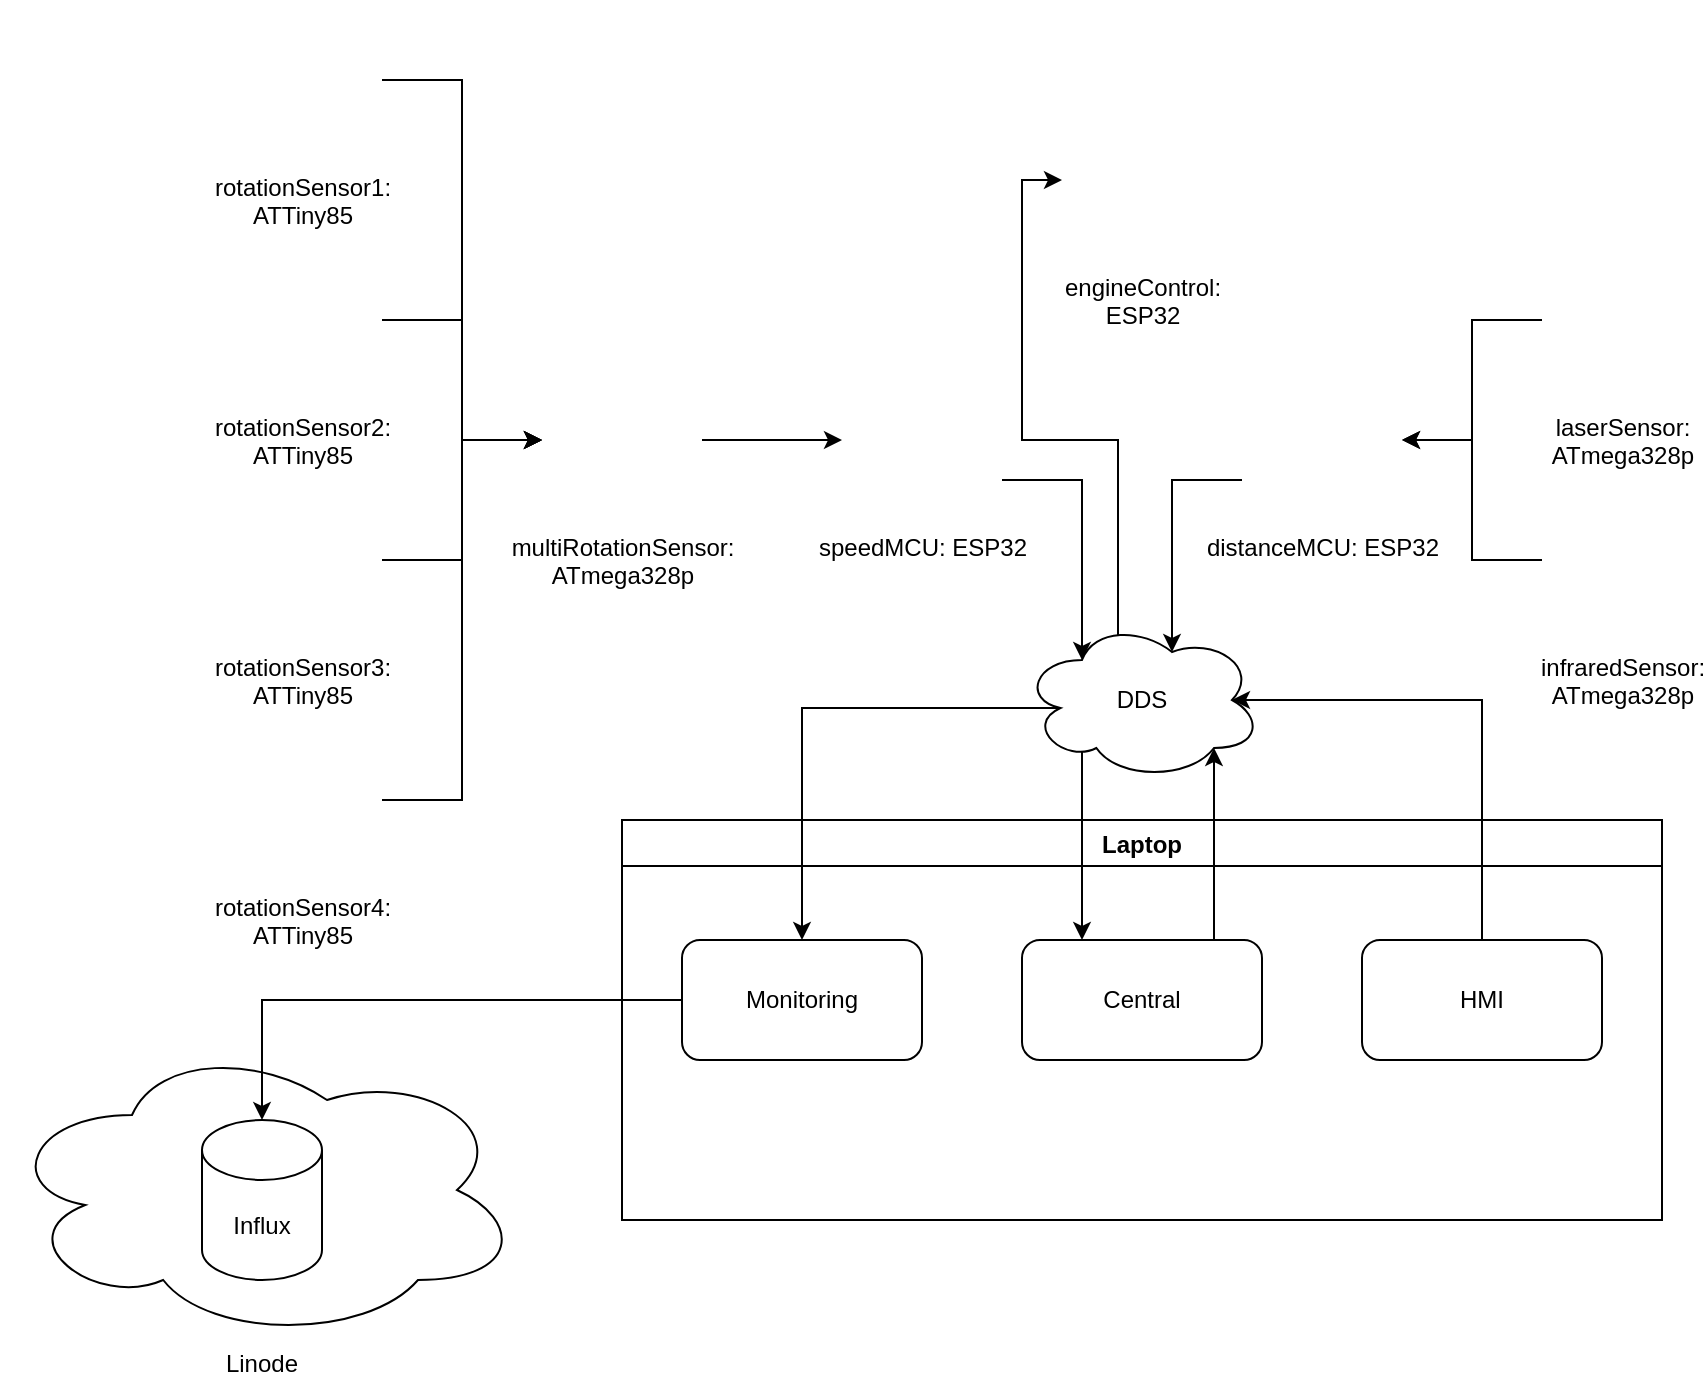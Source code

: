 <mxfile version="16.0.0" type="device"><diagram id="okCAmFdG7zX7GVxvOABF" name="Page-1"><mxGraphModel dx="2272" dy="769" grid="1" gridSize="10" guides="1" tooltips="1" connect="1" arrows="1" fold="1" page="1" pageScale="1" pageWidth="850" pageHeight="1100" math="0" shadow="0"><root><mxCell id="0"/><mxCell id="1" parent="0"/><mxCell id="b0fxDD5Wp60KtUPlowzU-28" value="&lt;br&gt;&lt;br&gt;&lt;br&gt;&lt;br&gt;&lt;br&gt;&lt;br&gt;&lt;br&gt;&lt;br&gt;&lt;br&gt;&lt;br&gt;&lt;br&gt;&lt;br&gt;Linode" style="ellipse;shape=cloud;whiteSpace=wrap;html=1;" vertex="1" parent="1"><mxGeometry x="-90" y="660" width="260" height="150" as="geometry"/></mxCell><mxCell id="b0fxDD5Wp60KtUPlowzU-32" style="edgeStyle=orthogonalEdgeStyle;rounded=0;orthogonalLoop=1;jettySize=auto;html=1;exitX=1;exitY=0.75;exitDx=0;exitDy=0;entryX=0.25;entryY=0.25;entryDx=0;entryDy=0;entryPerimeter=0;" edge="1" parent="1" source="b0fxDD5Wp60KtUPlowzU-2" target="b0fxDD5Wp60KtUPlowzU-30"><mxGeometry relative="1" as="geometry"/></mxCell><mxCell id="b0fxDD5Wp60KtUPlowzU-2" value="speedMCU: ESP32" style="shape=image;html=1;verticalAlign=top;verticalLabelPosition=bottom;labelBackgroundColor=#ffffff;imageAspect=0;aspect=fixed;image=https://cdn0.iconfinder.com/data/icons/thin-line-icons-for-seo-and-development-1/64/Programming_Development_hardware-128.png" vertex="1" parent="1"><mxGeometry x="330" y="320" width="80" height="80" as="geometry"/></mxCell><mxCell id="b0fxDD5Wp60KtUPlowzU-13" style="edgeStyle=orthogonalEdgeStyle;rounded=0;orthogonalLoop=1;jettySize=auto;html=1;exitX=1;exitY=0.5;exitDx=0;exitDy=0;entryX=0;entryY=0.5;entryDx=0;entryDy=0;" edge="1" parent="1" source="b0fxDD5Wp60KtUPlowzU-3" target="b0fxDD5Wp60KtUPlowzU-2"><mxGeometry relative="1" as="geometry"/></mxCell><mxCell id="b0fxDD5Wp60KtUPlowzU-3" value="multiRotationSensor:&lt;br&gt;ATmega328p" style="shape=image;html=1;verticalAlign=top;verticalLabelPosition=bottom;labelBackgroundColor=#ffffff;imageAspect=0;aspect=fixed;image=https://cdn0.iconfinder.com/data/icons/thin-line-icons-for-seo-and-development-1/64/Programming_Development_hardware-128.png" vertex="1" parent="1"><mxGeometry x="180" y="320" width="80" height="80" as="geometry"/></mxCell><mxCell id="b0fxDD5Wp60KtUPlowzU-9" style="edgeStyle=orthogonalEdgeStyle;rounded=0;orthogonalLoop=1;jettySize=auto;html=1;exitX=1;exitY=0.5;exitDx=0;exitDy=0;" edge="1" parent="1" source="b0fxDD5Wp60KtUPlowzU-4" target="b0fxDD5Wp60KtUPlowzU-3"><mxGeometry relative="1" as="geometry"/></mxCell><mxCell id="b0fxDD5Wp60KtUPlowzU-4" value="rotationSensor2:&lt;br&gt;ATTiny85" style="shape=image;html=1;verticalAlign=top;verticalLabelPosition=bottom;labelBackgroundColor=#ffffff;imageAspect=0;aspect=fixed;image=https://cdn0.iconfinder.com/data/icons/thin-line-icons-for-seo-and-development-1/64/Programming_Development_hardware-128.png" vertex="1" parent="1"><mxGeometry x="20" y="260" width="80" height="80" as="geometry"/></mxCell><mxCell id="b0fxDD5Wp60KtUPlowzU-8" style="edgeStyle=orthogonalEdgeStyle;rounded=0;orthogonalLoop=1;jettySize=auto;html=1;exitX=1;exitY=0.5;exitDx=0;exitDy=0;entryX=0;entryY=0.5;entryDx=0;entryDy=0;" edge="1" parent="1" source="b0fxDD5Wp60KtUPlowzU-5" target="b0fxDD5Wp60KtUPlowzU-3"><mxGeometry relative="1" as="geometry"/></mxCell><mxCell id="b0fxDD5Wp60KtUPlowzU-5" value="rotationSensor1:&lt;br&gt;ATTiny85" style="shape=image;html=1;verticalAlign=top;verticalLabelPosition=bottom;labelBackgroundColor=#ffffff;imageAspect=0;aspect=fixed;image=https://cdn0.iconfinder.com/data/icons/thin-line-icons-for-seo-and-development-1/64/Programming_Development_hardware-128.png" vertex="1" parent="1"><mxGeometry x="20" y="140" width="80" height="80" as="geometry"/></mxCell><mxCell id="b0fxDD5Wp60KtUPlowzU-12" style="edgeStyle=orthogonalEdgeStyle;rounded=0;orthogonalLoop=1;jettySize=auto;html=1;exitX=1;exitY=0.5;exitDx=0;exitDy=0;entryX=0;entryY=0.5;entryDx=0;entryDy=0;" edge="1" parent="1" source="b0fxDD5Wp60KtUPlowzU-6" target="b0fxDD5Wp60KtUPlowzU-3"><mxGeometry relative="1" as="geometry"/></mxCell><mxCell id="b0fxDD5Wp60KtUPlowzU-6" value="rotationSensor4:&lt;br&gt;ATTiny85" style="shape=image;html=1;verticalAlign=top;verticalLabelPosition=bottom;labelBackgroundColor=#ffffff;imageAspect=0;aspect=fixed;image=https://cdn0.iconfinder.com/data/icons/thin-line-icons-for-seo-and-development-1/64/Programming_Development_hardware-128.png" vertex="1" parent="1"><mxGeometry x="20" y="500" width="80" height="80" as="geometry"/></mxCell><mxCell id="b0fxDD5Wp60KtUPlowzU-10" style="edgeStyle=orthogonalEdgeStyle;rounded=0;orthogonalLoop=1;jettySize=auto;html=1;exitX=1;exitY=0.5;exitDx=0;exitDy=0;" edge="1" parent="1" source="b0fxDD5Wp60KtUPlowzU-7" target="b0fxDD5Wp60KtUPlowzU-3"><mxGeometry relative="1" as="geometry"/></mxCell><mxCell id="b0fxDD5Wp60KtUPlowzU-7" value="rotationSensor3:&lt;br&gt;ATTiny85" style="shape=image;html=1;verticalAlign=top;verticalLabelPosition=bottom;labelBackgroundColor=#ffffff;imageAspect=0;aspect=fixed;image=https://cdn0.iconfinder.com/data/icons/thin-line-icons-for-seo-and-development-1/64/Programming_Development_hardware-128.png" vertex="1" parent="1"><mxGeometry x="20" y="380" width="80" height="80" as="geometry"/></mxCell><mxCell id="b0fxDD5Wp60KtUPlowzU-33" style="edgeStyle=orthogonalEdgeStyle;rounded=0;orthogonalLoop=1;jettySize=auto;html=1;exitX=0;exitY=0.75;exitDx=0;exitDy=0;entryX=0.625;entryY=0.2;entryDx=0;entryDy=0;entryPerimeter=0;" edge="1" parent="1" source="b0fxDD5Wp60KtUPlowzU-14" target="b0fxDD5Wp60KtUPlowzU-30"><mxGeometry relative="1" as="geometry"/></mxCell><mxCell id="b0fxDD5Wp60KtUPlowzU-14" value="distanceMCU: ESP32" style="shape=image;html=1;verticalAlign=top;verticalLabelPosition=bottom;labelBackgroundColor=#ffffff;imageAspect=0;aspect=fixed;image=https://cdn0.iconfinder.com/data/icons/thin-line-icons-for-seo-and-development-1/64/Programming_Development_hardware-128.png" vertex="1" parent="1"><mxGeometry x="530" y="320" width="80" height="80" as="geometry"/></mxCell><mxCell id="b0fxDD5Wp60KtUPlowzU-17" style="edgeStyle=orthogonalEdgeStyle;rounded=0;orthogonalLoop=1;jettySize=auto;html=1;exitX=0;exitY=0.5;exitDx=0;exitDy=0;" edge="1" parent="1" source="b0fxDD5Wp60KtUPlowzU-15" target="b0fxDD5Wp60KtUPlowzU-14"><mxGeometry relative="1" as="geometry"/></mxCell><mxCell id="b0fxDD5Wp60KtUPlowzU-15" value="laserSensor:&lt;br&gt;ATmega328p" style="shape=image;html=1;verticalAlign=top;verticalLabelPosition=bottom;labelBackgroundColor=#ffffff;imageAspect=0;aspect=fixed;image=https://cdn0.iconfinder.com/data/icons/thin-line-icons-for-seo-and-development-1/64/Programming_Development_hardware-128.png" vertex="1" parent="1"><mxGeometry x="680" y="260" width="80" height="80" as="geometry"/></mxCell><mxCell id="b0fxDD5Wp60KtUPlowzU-18" style="edgeStyle=orthogonalEdgeStyle;rounded=0;orthogonalLoop=1;jettySize=auto;html=1;exitX=0;exitY=0.5;exitDx=0;exitDy=0;" edge="1" parent="1" source="b0fxDD5Wp60KtUPlowzU-16" target="b0fxDD5Wp60KtUPlowzU-14"><mxGeometry relative="1" as="geometry"/></mxCell><mxCell id="b0fxDD5Wp60KtUPlowzU-16" value="infraredSensor:&lt;br&gt;ATmega328p&lt;br&gt;&lt;br&gt;" style="shape=image;html=1;verticalAlign=top;verticalLabelPosition=bottom;labelBackgroundColor=#ffffff;imageAspect=0;aspect=fixed;image=https://cdn0.iconfinder.com/data/icons/thin-line-icons-for-seo-and-development-1/64/Programming_Development_hardware-128.png" vertex="1" parent="1"><mxGeometry x="680" y="380" width="80" height="80" as="geometry"/></mxCell><mxCell id="b0fxDD5Wp60KtUPlowzU-19" value="engineControl:&lt;br&gt;ESP32" style="shape=image;html=1;verticalAlign=top;verticalLabelPosition=bottom;labelBackgroundColor=#ffffff;imageAspect=0;aspect=fixed;image=https://cdn0.iconfinder.com/data/icons/thin-line-icons-for-seo-and-development-1/64/Programming_Development_hardware-128.png" vertex="1" parent="1"><mxGeometry x="440" y="190" width="80" height="80" as="geometry"/></mxCell><mxCell id="b0fxDD5Wp60KtUPlowzU-21" value="Laptop" style="swimlane;" vertex="1" parent="1"><mxGeometry x="220" y="550" width="520" height="200" as="geometry"/></mxCell><mxCell id="b0fxDD5Wp60KtUPlowzU-23" value="Monitoring" style="rounded=1;whiteSpace=wrap;html=1;" vertex="1" parent="b0fxDD5Wp60KtUPlowzU-21"><mxGeometry x="30" y="60" width="120" height="60" as="geometry"/></mxCell><mxCell id="b0fxDD5Wp60KtUPlowzU-24" value="Central" style="rounded=1;whiteSpace=wrap;html=1;" vertex="1" parent="b0fxDD5Wp60KtUPlowzU-21"><mxGeometry x="200" y="60" width="120" height="60" as="geometry"/></mxCell><mxCell id="b0fxDD5Wp60KtUPlowzU-25" value="HMI" style="rounded=1;whiteSpace=wrap;html=1;" vertex="1" parent="b0fxDD5Wp60KtUPlowzU-21"><mxGeometry x="370" y="60" width="120" height="60" as="geometry"/></mxCell><mxCell id="b0fxDD5Wp60KtUPlowzU-27" value="Influx" style="shape=cylinder3;whiteSpace=wrap;html=1;boundedLbl=1;backgroundOutline=1;size=15;" vertex="1" parent="1"><mxGeometry x="10" y="700" width="60" height="80" as="geometry"/></mxCell><mxCell id="b0fxDD5Wp60KtUPlowzU-29" style="edgeStyle=orthogonalEdgeStyle;rounded=0;orthogonalLoop=1;jettySize=auto;html=1;exitX=0;exitY=0.5;exitDx=0;exitDy=0;" edge="1" parent="1" source="b0fxDD5Wp60KtUPlowzU-23" target="b0fxDD5Wp60KtUPlowzU-27"><mxGeometry relative="1" as="geometry"/></mxCell><mxCell id="b0fxDD5Wp60KtUPlowzU-31" style="edgeStyle=orthogonalEdgeStyle;rounded=0;orthogonalLoop=1;jettySize=auto;html=1;exitX=0.4;exitY=0.1;exitDx=0;exitDy=0;exitPerimeter=0;entryX=0;entryY=0.5;entryDx=0;entryDy=0;" edge="1" parent="1" source="b0fxDD5Wp60KtUPlowzU-30" target="b0fxDD5Wp60KtUPlowzU-19"><mxGeometry relative="1" as="geometry"><Array as="points"><mxPoint x="468" y="360"/><mxPoint x="420" y="360"/><mxPoint x="420" y="230"/></Array></mxGeometry></mxCell><mxCell id="b0fxDD5Wp60KtUPlowzU-36" style="edgeStyle=orthogonalEdgeStyle;rounded=0;orthogonalLoop=1;jettySize=auto;html=1;exitX=0.31;exitY=0.8;exitDx=0;exitDy=0;exitPerimeter=0;entryX=0.25;entryY=0;entryDx=0;entryDy=0;" edge="1" parent="1" source="b0fxDD5Wp60KtUPlowzU-30" target="b0fxDD5Wp60KtUPlowzU-24"><mxGeometry relative="1" as="geometry"><Array as="points"><mxPoint x="450" y="514"/></Array></mxGeometry></mxCell><mxCell id="b0fxDD5Wp60KtUPlowzU-37" style="edgeStyle=orthogonalEdgeStyle;rounded=0;orthogonalLoop=1;jettySize=auto;html=1;exitX=0.16;exitY=0.55;exitDx=0;exitDy=0;exitPerimeter=0;" edge="1" parent="1" source="b0fxDD5Wp60KtUPlowzU-30" target="b0fxDD5Wp60KtUPlowzU-23"><mxGeometry relative="1" as="geometry"/></mxCell><mxCell id="b0fxDD5Wp60KtUPlowzU-30" value="DDS" style="ellipse;shape=cloud;whiteSpace=wrap;html=1;" vertex="1" parent="1"><mxGeometry x="420" y="450" width="120" height="80" as="geometry"/></mxCell><mxCell id="b0fxDD5Wp60KtUPlowzU-34" style="edgeStyle=orthogonalEdgeStyle;rounded=0;orthogonalLoop=1;jettySize=auto;html=1;exitX=0.5;exitY=0;exitDx=0;exitDy=0;entryX=0.875;entryY=0.5;entryDx=0;entryDy=0;entryPerimeter=0;" edge="1" parent="1" source="b0fxDD5Wp60KtUPlowzU-25" target="b0fxDD5Wp60KtUPlowzU-30"><mxGeometry relative="1" as="geometry"><Array as="points"><mxPoint x="650" y="490"/></Array></mxGeometry></mxCell><mxCell id="b0fxDD5Wp60KtUPlowzU-35" style="edgeStyle=orthogonalEdgeStyle;rounded=0;orthogonalLoop=1;jettySize=auto;html=1;exitX=0.75;exitY=0;exitDx=0;exitDy=0;entryX=0.8;entryY=0.8;entryDx=0;entryDy=0;entryPerimeter=0;" edge="1" parent="1" source="b0fxDD5Wp60KtUPlowzU-24" target="b0fxDD5Wp60KtUPlowzU-30"><mxGeometry relative="1" as="geometry"><Array as="points"><mxPoint x="516" y="610"/></Array></mxGeometry></mxCell></root></mxGraphModel></diagram></mxfile>